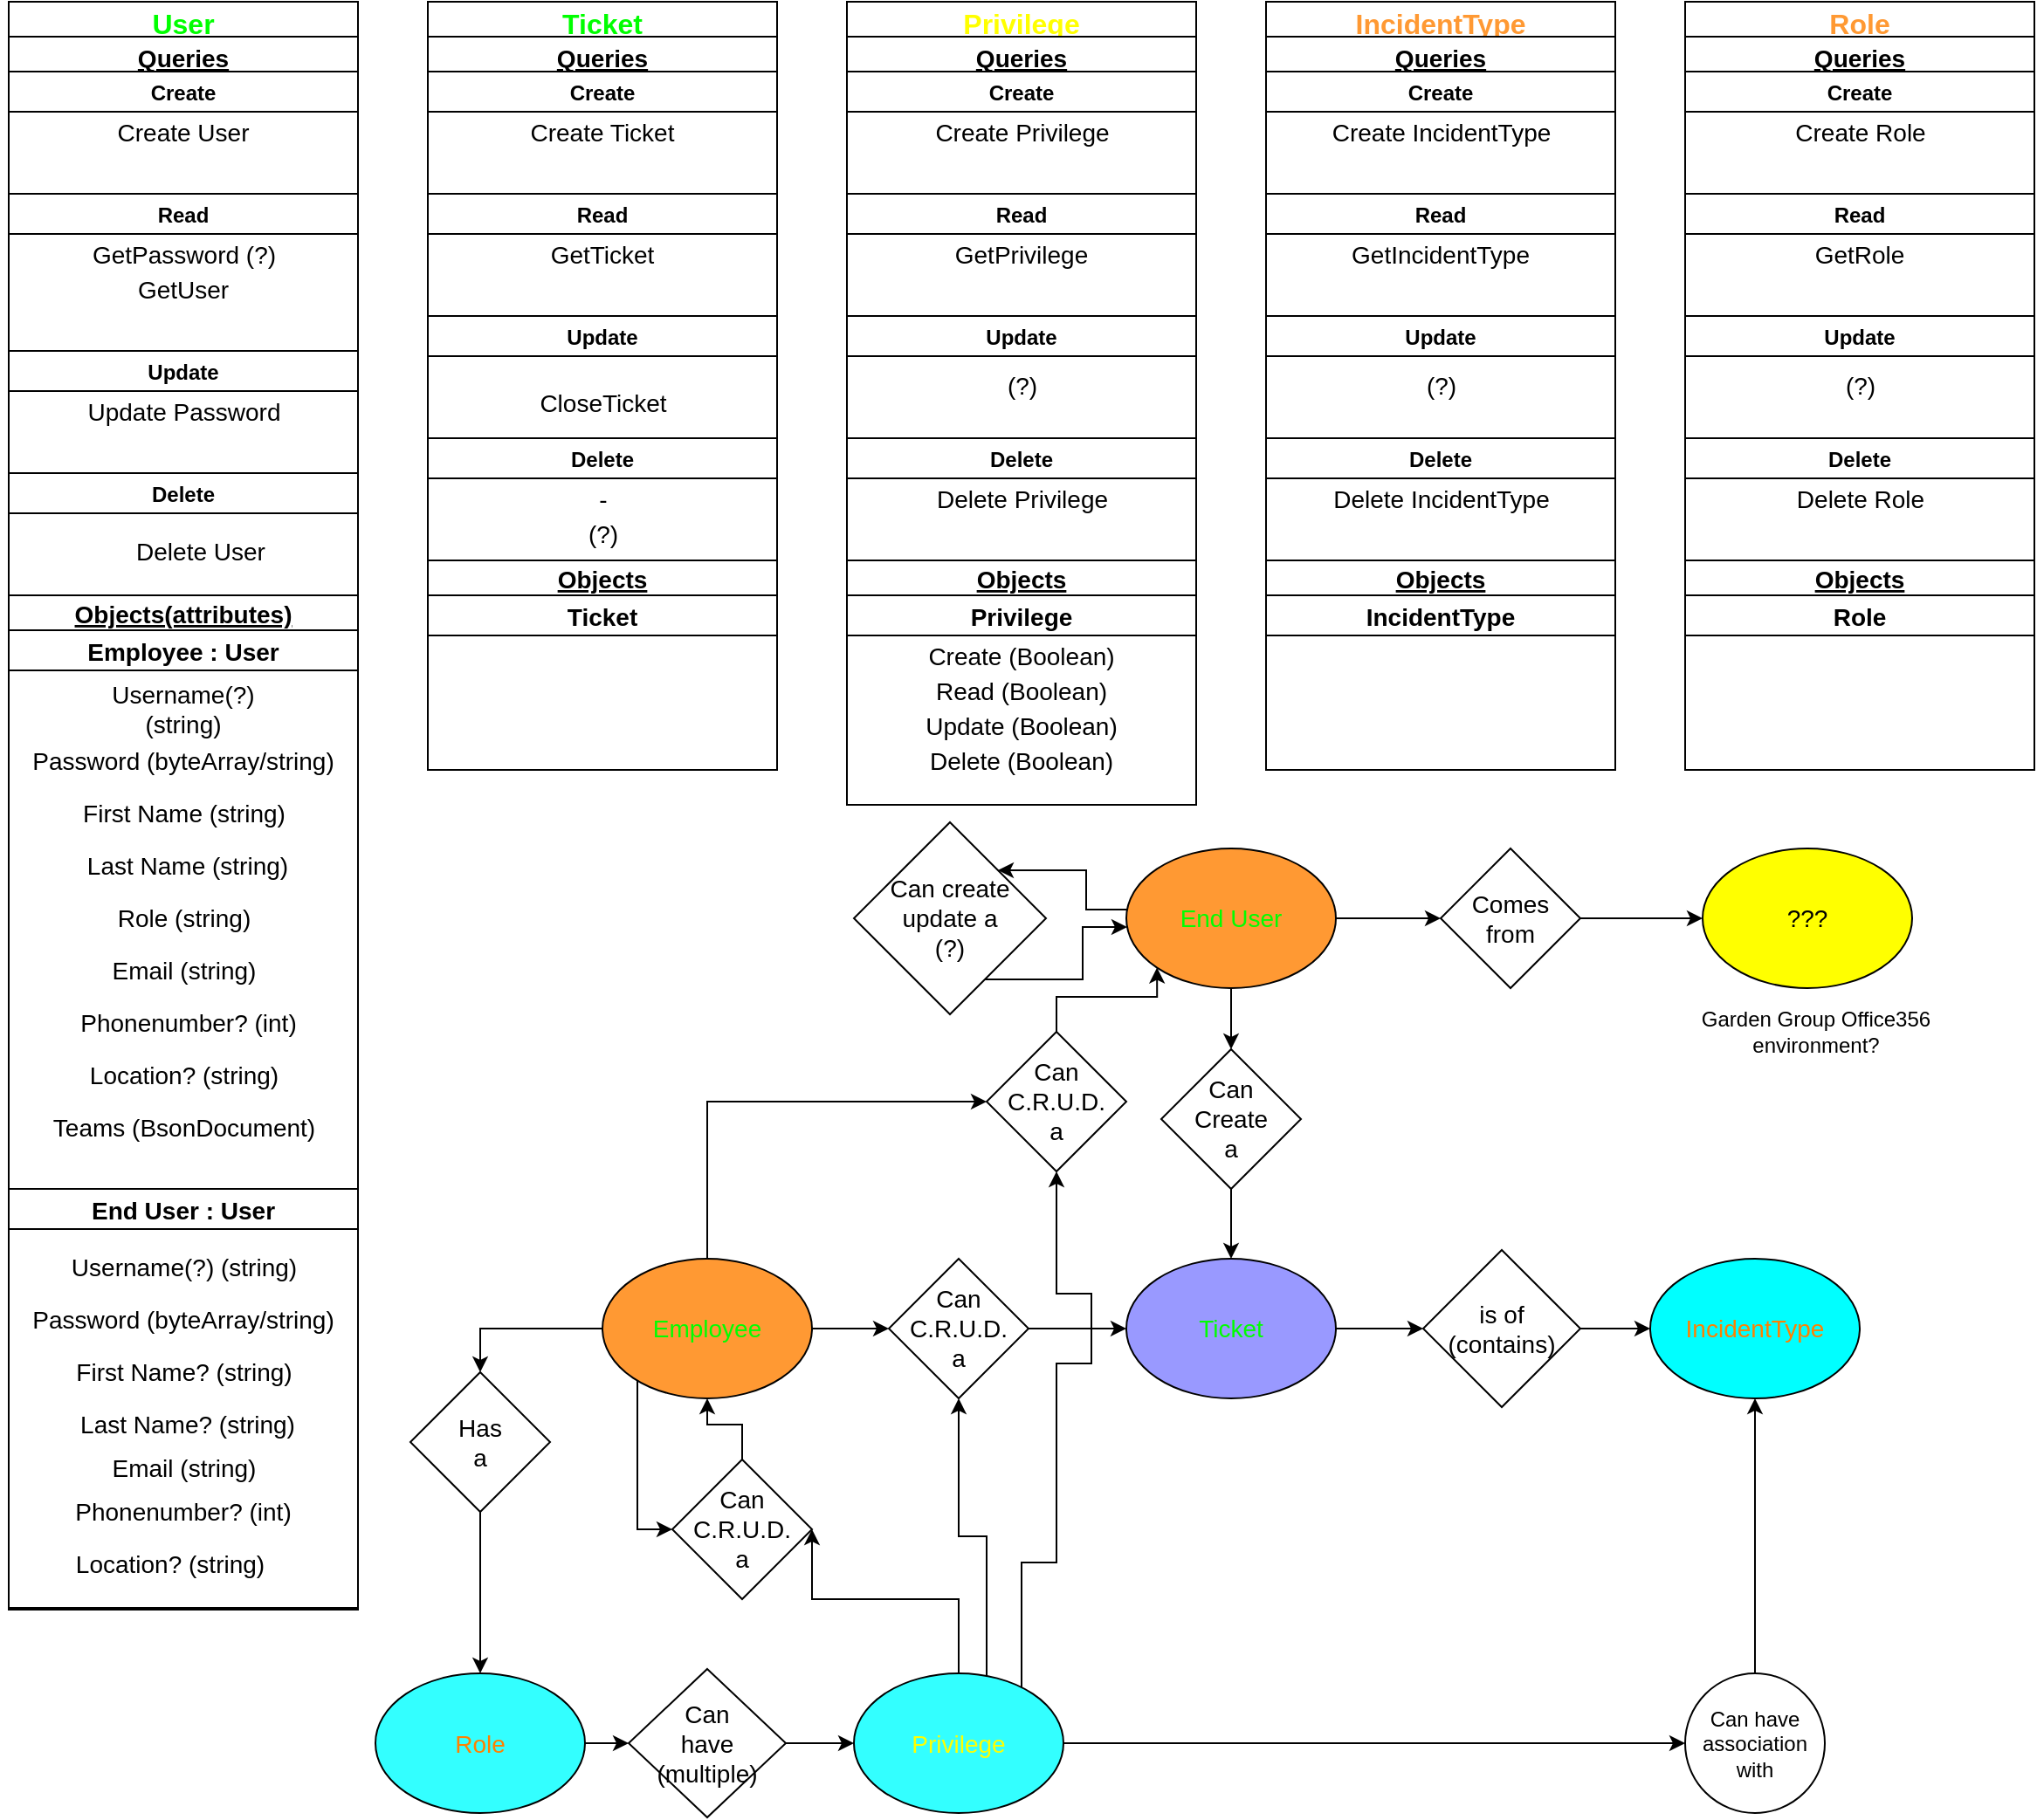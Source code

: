 <mxfile version="20.4.0" type="github">
  <diagram id="4bthDYppY-dah1H3mGTE" name="Pagina-1">
    <mxGraphModel dx="1673" dy="929" grid="1" gridSize="10" guides="1" tooltips="1" connect="1" arrows="1" fold="1" page="1" pageScale="1" pageWidth="827" pageHeight="1169" math="0" shadow="0">
      <root>
        <mxCell id="0" />
        <mxCell id="1" parent="0" />
        <mxCell id="ETShx9Jj8pTSeEwa7h_H-1" value="User" style="swimlane;fontSize=16;fontColor=#00FF00;" parent="1" vertex="1">
          <mxGeometry x="40" y="40" width="200" height="920" as="geometry" />
        </mxCell>
        <mxCell id="ETShx9Jj8pTSeEwa7h_H-2" value="Queries" style="swimlane;fontSize=14;fontStyle=5" parent="ETShx9Jj8pTSeEwa7h_H-1" vertex="1">
          <mxGeometry y="20" width="200" height="320" as="geometry" />
        </mxCell>
        <mxCell id="ETShx9Jj8pTSeEwa7h_H-18" value="Create" style="swimlane;" parent="ETShx9Jj8pTSeEwa7h_H-2" vertex="1">
          <mxGeometry y="20" width="200" height="70" as="geometry" />
        </mxCell>
        <mxCell id="ETShx9Jj8pTSeEwa7h_H-42" value="Create User" style="text;html=1;strokeColor=none;fillColor=none;align=center;verticalAlign=middle;whiteSpace=wrap;rounded=0;fontSize=14;fontColor=#000000;" parent="ETShx9Jj8pTSeEwa7h_H-18" vertex="1">
          <mxGeometry x="55" y="20" width="90" height="30" as="geometry" />
        </mxCell>
        <mxCell id="ETShx9Jj8pTSeEwa7h_H-19" value="Read" style="swimlane;" parent="ETShx9Jj8pTSeEwa7h_H-2" vertex="1">
          <mxGeometry y="90" width="200" height="90" as="geometry" />
        </mxCell>
        <mxCell id="ETShx9Jj8pTSeEwa7h_H-30" value="&lt;div&gt;GetPassword (?)&lt;/div&gt;" style="text;html=1;align=center;verticalAlign=middle;resizable=0;points=[];autosize=1;strokeColor=none;fillColor=none;fontSize=14;" parent="ETShx9Jj8pTSeEwa7h_H-19" vertex="1">
          <mxGeometry x="35" y="20" width="130" height="30" as="geometry" />
        </mxCell>
        <mxCell id="ETShx9Jj8pTSeEwa7h_H-40" value="GetUser" style="text;html=1;strokeColor=none;fillColor=none;align=center;verticalAlign=middle;whiteSpace=wrap;rounded=0;fontSize=14;fontColor=#000000;" parent="ETShx9Jj8pTSeEwa7h_H-19" vertex="1">
          <mxGeometry x="70" y="40" width="60" height="30" as="geometry" />
        </mxCell>
        <mxCell id="ETShx9Jj8pTSeEwa7h_H-20" value="Update" style="swimlane;" parent="ETShx9Jj8pTSeEwa7h_H-2" vertex="1">
          <mxGeometry y="180" width="200" height="70" as="geometry" />
        </mxCell>
        <mxCell id="ETShx9Jj8pTSeEwa7h_H-39" value="&lt;div&gt;&lt;font color=&quot;#000000&quot;&gt;Update Password&lt;/font&gt;&lt;/div&gt;" style="text;html=1;align=center;verticalAlign=middle;resizable=0;points=[];autosize=1;strokeColor=none;fillColor=none;fontSize=14;fontColor=#00FF00;" parent="ETShx9Jj8pTSeEwa7h_H-20" vertex="1">
          <mxGeometry x="35" y="20" width="130" height="30" as="geometry" />
        </mxCell>
        <mxCell id="ETShx9Jj8pTSeEwa7h_H-21" value="Delete" style="swimlane;" parent="ETShx9Jj8pTSeEwa7h_H-2" vertex="1">
          <mxGeometry y="250" width="200" height="70" as="geometry" />
        </mxCell>
        <mxCell id="ETShx9Jj8pTSeEwa7h_H-3" value="Objects(attributes)" style="swimlane;fontStyle=5;startSize=20;fontSize=14;" parent="ETShx9Jj8pTSeEwa7h_H-1" vertex="1">
          <mxGeometry y="340" width="200" height="581" as="geometry" />
        </mxCell>
        <mxCell id="ETShx9Jj8pTSeEwa7h_H-79" value="Employee : User" style="swimlane;fontSize=14;fontColor=#000000;" parent="ETShx9Jj8pTSeEwa7h_H-3" vertex="1">
          <mxGeometry y="20" width="200" height="320" as="geometry" />
        </mxCell>
        <mxCell id="7pABPfw_jYTxYj795POy-1" value="Username(?) (string)" style="text;html=1;strokeColor=none;fillColor=none;align=center;verticalAlign=middle;whiteSpace=wrap;rounded=0;fontSize=14;fontColor=#000000;" parent="ETShx9Jj8pTSeEwa7h_H-79" vertex="1">
          <mxGeometry x="35" y="30" width="130" height="30" as="geometry" />
        </mxCell>
        <mxCell id="7pABPfw_jYTxYj795POy-2" value="Password (byteArray/string)" style="text;html=1;strokeColor=none;fillColor=none;align=center;verticalAlign=middle;whiteSpace=wrap;rounded=0;fontSize=14;fontColor=#000000;" parent="ETShx9Jj8pTSeEwa7h_H-79" vertex="1">
          <mxGeometry x="-5" y="60" width="210" height="30" as="geometry" />
        </mxCell>
        <mxCell id="7pABPfw_jYTxYj795POy-4" value="First Name (string)" style="text;html=1;strokeColor=none;fillColor=none;align=center;verticalAlign=middle;whiteSpace=wrap;rounded=0;fontSize=14;fontColor=#000000;" parent="ETShx9Jj8pTSeEwa7h_H-79" vertex="1">
          <mxGeometry x="32.5" y="90" width="135" height="30" as="geometry" />
        </mxCell>
        <mxCell id="7pABPfw_jYTxYj795POy-5" value="Last Name (string)" style="text;html=1;strokeColor=none;fillColor=none;align=center;verticalAlign=middle;whiteSpace=wrap;rounded=0;fontSize=14;fontColor=#000000;" parent="ETShx9Jj8pTSeEwa7h_H-79" vertex="1">
          <mxGeometry x="35" y="120" width="135" height="30" as="geometry" />
        </mxCell>
        <mxCell id="7pABPfw_jYTxYj795POy-7" value="Role (string)" style="text;html=1;strokeColor=none;fillColor=none;align=center;verticalAlign=middle;whiteSpace=wrap;rounded=0;fontSize=14;fontColor=#000000;" parent="ETShx9Jj8pTSeEwa7h_H-79" vertex="1">
          <mxGeometry x="52.5" y="150" width="95" height="30" as="geometry" />
        </mxCell>
        <mxCell id="7pABPfw_jYTxYj795POy-8" value="Email (string)" style="text;html=1;strokeColor=none;fillColor=none;align=center;verticalAlign=middle;whiteSpace=wrap;rounded=0;fontSize=14;fontColor=#000000;" parent="ETShx9Jj8pTSeEwa7h_H-79" vertex="1">
          <mxGeometry x="52.5" y="180" width="95" height="30" as="geometry" />
        </mxCell>
        <mxCell id="7pABPfw_jYTxYj795POy-10" value="&lt;div&gt;Phonenumber? (int)&lt;/div&gt;" style="text;html=1;strokeColor=none;fillColor=none;align=center;verticalAlign=middle;whiteSpace=wrap;rounded=0;fontSize=14;fontColor=#000000;" parent="ETShx9Jj8pTSeEwa7h_H-79" vertex="1">
          <mxGeometry x="22.5" y="210" width="160" height="30" as="geometry" />
        </mxCell>
        <mxCell id="7pABPfw_jYTxYj795POy-12" value="Location? (string)" style="text;html=1;strokeColor=none;fillColor=none;align=center;verticalAlign=middle;whiteSpace=wrap;rounded=0;fontSize=14;fontColor=#000000;" parent="ETShx9Jj8pTSeEwa7h_H-79" vertex="1">
          <mxGeometry x="42.5" y="240" width="115" height="30" as="geometry" />
        </mxCell>
        <mxCell id="7pABPfw_jYTxYj795POy-14" value="Teams (BsonDocument)" style="text;html=1;strokeColor=none;fillColor=none;align=center;verticalAlign=middle;whiteSpace=wrap;rounded=0;fontSize=14;fontColor=#000000;" parent="ETShx9Jj8pTSeEwa7h_H-79" vertex="1">
          <mxGeometry x="22.5" y="270" width="155" height="30" as="geometry" />
        </mxCell>
        <mxCell id="7pABPfw_jYTxYj795POy-15" value="End User : User" style="swimlane;fontSize=14;fontColor=#000000;startSize=23;" parent="ETShx9Jj8pTSeEwa7h_H-3" vertex="1">
          <mxGeometry y="340" width="200" height="240" as="geometry" />
        </mxCell>
        <mxCell id="7pABPfw_jYTxYj795POy-16" value="Username(?) (string)" style="text;html=1;strokeColor=none;fillColor=none;align=center;verticalAlign=middle;whiteSpace=wrap;rounded=0;fontSize=14;fontColor=#000000;" parent="7pABPfw_jYTxYj795POy-15" vertex="1">
          <mxGeometry x="27.5" y="30" width="145" height="30" as="geometry" />
        </mxCell>
        <mxCell id="7pABPfw_jYTxYj795POy-17" value="Password (byteArray/string)" style="text;html=1;strokeColor=none;fillColor=none;align=center;verticalAlign=middle;whiteSpace=wrap;rounded=0;fontSize=14;fontColor=#000000;" parent="7pABPfw_jYTxYj795POy-15" vertex="1">
          <mxGeometry x="-5" y="60" width="210" height="30" as="geometry" />
        </mxCell>
        <mxCell id="7pABPfw_jYTxYj795POy-18" value="First Name? (string)" style="text;html=1;strokeColor=none;fillColor=none;align=center;verticalAlign=middle;whiteSpace=wrap;rounded=0;fontSize=14;fontColor=#000000;" parent="7pABPfw_jYTxYj795POy-15" vertex="1">
          <mxGeometry x="32.5" y="90" width="135" height="30" as="geometry" />
        </mxCell>
        <mxCell id="7pABPfw_jYTxYj795POy-19" value="Last Name? (string)" style="text;html=1;strokeColor=none;fillColor=none;align=center;verticalAlign=middle;whiteSpace=wrap;rounded=0;fontSize=14;fontColor=#000000;" parent="7pABPfw_jYTxYj795POy-15" vertex="1">
          <mxGeometry x="35" y="120" width="135" height="30" as="geometry" />
        </mxCell>
        <mxCell id="7pABPfw_jYTxYj795POy-21" value="Email (string)" style="text;html=1;strokeColor=none;fillColor=none;align=center;verticalAlign=middle;whiteSpace=wrap;rounded=0;fontSize=14;fontColor=#000000;" parent="7pABPfw_jYTxYj795POy-15" vertex="1">
          <mxGeometry x="52.5" y="145" width="95" height="30" as="geometry" />
        </mxCell>
        <mxCell id="7pABPfw_jYTxYj795POy-22" value="&lt;div&gt;Phonenumber? (int)&lt;/div&gt;" style="text;html=1;strokeColor=none;fillColor=none;align=center;verticalAlign=middle;whiteSpace=wrap;rounded=0;fontSize=14;fontColor=#000000;" parent="7pABPfw_jYTxYj795POy-15" vertex="1">
          <mxGeometry x="20" y="170" width="160" height="30" as="geometry" />
        </mxCell>
        <mxCell id="7pABPfw_jYTxYj795POy-23" value="Location? (string)" style="text;html=1;strokeColor=none;fillColor=none;align=center;verticalAlign=middle;whiteSpace=wrap;rounded=0;fontSize=14;fontColor=#000000;" parent="7pABPfw_jYTxYj795POy-15" vertex="1">
          <mxGeometry x="35" y="200" width="115" height="30" as="geometry" />
        </mxCell>
        <mxCell id="ETShx9Jj8pTSeEwa7h_H-22" value="Ticket" style="swimlane;fontSize=16;fontColor=#00FF00;" parent="1" vertex="1">
          <mxGeometry x="280" y="40" width="200" height="440" as="geometry" />
        </mxCell>
        <mxCell id="ETShx9Jj8pTSeEwa7h_H-23" value="Queries" style="swimlane;fontSize=14;fontStyle=5" parent="ETShx9Jj8pTSeEwa7h_H-22" vertex="1">
          <mxGeometry y="20" width="200" height="300" as="geometry" />
        </mxCell>
        <mxCell id="ETShx9Jj8pTSeEwa7h_H-24" value="Create" style="swimlane;" parent="ETShx9Jj8pTSeEwa7h_H-23" vertex="1">
          <mxGeometry y="20" width="200" height="70" as="geometry" />
        </mxCell>
        <mxCell id="ETShx9Jj8pTSeEwa7h_H-43" value="Create Ticket" style="text;html=1;strokeColor=none;fillColor=none;align=center;verticalAlign=middle;whiteSpace=wrap;rounded=0;fontSize=14;fontColor=#000000;" parent="ETShx9Jj8pTSeEwa7h_H-24" vertex="1">
          <mxGeometry x="55" y="20" width="90" height="30" as="geometry" />
        </mxCell>
        <mxCell id="ETShx9Jj8pTSeEwa7h_H-25" value="Read" style="swimlane;" parent="ETShx9Jj8pTSeEwa7h_H-23" vertex="1">
          <mxGeometry y="90" width="200" height="70" as="geometry" />
        </mxCell>
        <mxCell id="ETShx9Jj8pTSeEwa7h_H-44" value="GetTicket" style="text;html=1;strokeColor=none;fillColor=none;align=center;verticalAlign=middle;whiteSpace=wrap;rounded=0;fontSize=14;fontColor=#000000;" parent="ETShx9Jj8pTSeEwa7h_H-25" vertex="1">
          <mxGeometry x="70" y="20" width="60" height="30" as="geometry" />
        </mxCell>
        <mxCell id="ETShx9Jj8pTSeEwa7h_H-26" value="Update" style="swimlane;" parent="ETShx9Jj8pTSeEwa7h_H-23" vertex="1">
          <mxGeometry y="160" width="200" height="70" as="geometry" />
        </mxCell>
        <mxCell id="ETShx9Jj8pTSeEwa7h_H-47" value="CloseTicket" style="text;html=1;align=center;verticalAlign=middle;resizable=0;points=[];autosize=1;strokeColor=none;fillColor=none;fontSize=14;fontColor=#000000;" parent="ETShx9Jj8pTSeEwa7h_H-26" vertex="1">
          <mxGeometry x="50" y="35" width="100" height="30" as="geometry" />
        </mxCell>
        <mxCell id="ETShx9Jj8pTSeEwa7h_H-27" value="Delete" style="swimlane;" parent="ETShx9Jj8pTSeEwa7h_H-23" vertex="1">
          <mxGeometry y="230" width="200" height="70" as="geometry" />
        </mxCell>
        <mxCell id="ETShx9Jj8pTSeEwa7h_H-46" value="(?)" style="text;html=1;align=center;verticalAlign=middle;resizable=0;points=[];autosize=1;strokeColor=none;fillColor=none;fontSize=14;fontColor=#000000;" parent="ETShx9Jj8pTSeEwa7h_H-27" vertex="1">
          <mxGeometry x="80" y="40" width="40" height="30" as="geometry" />
        </mxCell>
        <mxCell id="ETShx9Jj8pTSeEwa7h_H-45" value="-" style="text;html=1;align=center;verticalAlign=middle;resizable=0;points=[];autosize=1;strokeColor=none;fillColor=none;fontSize=14;fontColor=#000000;" parent="ETShx9Jj8pTSeEwa7h_H-27" vertex="1">
          <mxGeometry x="85" y="20" width="30" height="30" as="geometry" />
        </mxCell>
        <mxCell id="ETShx9Jj8pTSeEwa7h_H-28" value="Objects" style="swimlane;fontStyle=5;startSize=20;fontSize=14;" parent="ETShx9Jj8pTSeEwa7h_H-22" vertex="1">
          <mxGeometry y="320" width="200" height="120" as="geometry" />
        </mxCell>
        <mxCell id="7pABPfw_jYTxYj795POy-25" value="Ticket" style="swimlane;fontSize=14;fontColor=#000000;" parent="ETShx9Jj8pTSeEwa7h_H-28" vertex="1">
          <mxGeometry y="20" width="200" height="100" as="geometry" />
        </mxCell>
        <mxCell id="ETShx9Jj8pTSeEwa7h_H-31" value="Privilege" style="swimlane;fontSize=16;fontColor=#FFFF00;" parent="1" vertex="1">
          <mxGeometry x="520" y="40" width="200" height="460" as="geometry" />
        </mxCell>
        <mxCell id="ETShx9Jj8pTSeEwa7h_H-32" value="Queries" style="swimlane;fontSize=14;fontStyle=5" parent="ETShx9Jj8pTSeEwa7h_H-31" vertex="1">
          <mxGeometry y="20" width="200" height="300" as="geometry" />
        </mxCell>
        <mxCell id="ETShx9Jj8pTSeEwa7h_H-33" value="Create" style="swimlane;" parent="ETShx9Jj8pTSeEwa7h_H-32" vertex="1">
          <mxGeometry y="20" width="200" height="70" as="geometry" />
        </mxCell>
        <mxCell id="ETShx9Jj8pTSeEwa7h_H-48" value="Create Privilege" style="text;html=1;strokeColor=none;fillColor=none;align=center;verticalAlign=middle;whiteSpace=wrap;rounded=0;fontSize=14;fontColor=#000000;" parent="ETShx9Jj8pTSeEwa7h_H-33" vertex="1">
          <mxGeometry x="47.5" y="20" width="105" height="30" as="geometry" />
        </mxCell>
        <mxCell id="ETShx9Jj8pTSeEwa7h_H-34" value="Read" style="swimlane;" parent="ETShx9Jj8pTSeEwa7h_H-32" vertex="1">
          <mxGeometry y="90" width="200" height="70" as="geometry" />
        </mxCell>
        <mxCell id="ETShx9Jj8pTSeEwa7h_H-50" value="GetPrivilege" style="text;html=1;strokeColor=none;fillColor=none;align=center;verticalAlign=middle;whiteSpace=wrap;rounded=0;fontSize=14;fontColor=#000000;" parent="ETShx9Jj8pTSeEwa7h_H-34" vertex="1">
          <mxGeometry x="70" y="20" width="60" height="30" as="geometry" />
        </mxCell>
        <mxCell id="ETShx9Jj8pTSeEwa7h_H-35" value="Update" style="swimlane;" parent="ETShx9Jj8pTSeEwa7h_H-32" vertex="1">
          <mxGeometry y="160" width="200" height="70" as="geometry" />
        </mxCell>
        <mxCell id="ETShx9Jj8pTSeEwa7h_H-64" value="(?)" style="text;html=1;align=center;verticalAlign=middle;resizable=0;points=[];autosize=1;strokeColor=none;fillColor=none;fontSize=14;fontColor=#000000;" parent="ETShx9Jj8pTSeEwa7h_H-35" vertex="1">
          <mxGeometry x="80" y="25" width="40" height="30" as="geometry" />
        </mxCell>
        <mxCell id="ETShx9Jj8pTSeEwa7h_H-36" value="Delete" style="swimlane;" parent="ETShx9Jj8pTSeEwa7h_H-32" vertex="1">
          <mxGeometry y="230" width="200" height="70" as="geometry" />
        </mxCell>
        <mxCell id="ETShx9Jj8pTSeEwa7h_H-41" value="Delete Privilege" style="text;html=1;strokeColor=none;fillColor=none;align=center;verticalAlign=middle;whiteSpace=wrap;rounded=0;fontSize=14;fontColor=#000000;" parent="ETShx9Jj8pTSeEwa7h_H-36" vertex="1">
          <mxGeometry x="47.5" y="20" width="105" height="30" as="geometry" />
        </mxCell>
        <mxCell id="ETShx9Jj8pTSeEwa7h_H-37" value="Objects" style="swimlane;fontStyle=5;startSize=20;fontSize=14;" parent="ETShx9Jj8pTSeEwa7h_H-31" vertex="1">
          <mxGeometry y="320" width="200" height="140" as="geometry" />
        </mxCell>
        <mxCell id="7pABPfw_jYTxYj795POy-26" value="Privilege" style="swimlane;fontSize=14;fontColor=#000000;" parent="ETShx9Jj8pTSeEwa7h_H-37" vertex="1">
          <mxGeometry y="20" width="200" height="120" as="geometry" />
        </mxCell>
        <mxCell id="7pABPfw_jYTxYj795POy-53" value="Create (Boolean)" style="text;html=1;strokeColor=none;fillColor=none;align=center;verticalAlign=middle;whiteSpace=wrap;rounded=0;fontSize=14;fontColor=#000000;" parent="7pABPfw_jYTxYj795POy-26" vertex="1">
          <mxGeometry x="35" y="20" width="130" height="30" as="geometry" />
        </mxCell>
        <mxCell id="7pABPfw_jYTxYj795POy-54" value="Read (Boolean)" style="text;html=1;strokeColor=none;fillColor=none;align=center;verticalAlign=middle;whiteSpace=wrap;rounded=0;fontSize=14;fontColor=#000000;" parent="7pABPfw_jYTxYj795POy-26" vertex="1">
          <mxGeometry x="35" y="40" width="130" height="30" as="geometry" />
        </mxCell>
        <mxCell id="7pABPfw_jYTxYj795POy-56" value="Update (Boolean)" style="text;html=1;strokeColor=none;fillColor=none;align=center;verticalAlign=middle;whiteSpace=wrap;rounded=0;fontSize=14;fontColor=#000000;" parent="7pABPfw_jYTxYj795POy-26" vertex="1">
          <mxGeometry x="35" y="60" width="130" height="30" as="geometry" />
        </mxCell>
        <mxCell id="7pABPfw_jYTxYj795POy-55" value="Delete (Boolean)" style="text;html=1;strokeColor=none;fillColor=none;align=center;verticalAlign=middle;whiteSpace=wrap;rounded=0;fontSize=14;fontColor=#000000;" parent="7pABPfw_jYTxYj795POy-26" vertex="1">
          <mxGeometry x="35" y="80" width="130" height="30" as="geometry" />
        </mxCell>
        <mxCell id="ETShx9Jj8pTSeEwa7h_H-51" value="Delete User" style="text;html=1;strokeColor=none;fillColor=none;align=center;verticalAlign=middle;whiteSpace=wrap;rounded=0;fontSize=14;fontColor=#000000;" parent="1" vertex="1">
          <mxGeometry x="105" y="340" width="90" height="30" as="geometry" />
        </mxCell>
        <mxCell id="ETShx9Jj8pTSeEwa7h_H-52" value="IncidentType" style="swimlane;fontSize=16;fontColor=#FF9933;" parent="1" vertex="1">
          <mxGeometry x="760" y="40" width="200" height="440" as="geometry" />
        </mxCell>
        <mxCell id="ETShx9Jj8pTSeEwa7h_H-53" value="Queries" style="swimlane;fontSize=14;fontStyle=5" parent="ETShx9Jj8pTSeEwa7h_H-52" vertex="1">
          <mxGeometry y="20" width="200" height="300" as="geometry" />
        </mxCell>
        <mxCell id="ETShx9Jj8pTSeEwa7h_H-54" value="Create" style="swimlane;" parent="ETShx9Jj8pTSeEwa7h_H-53" vertex="1">
          <mxGeometry y="20" width="200" height="70" as="geometry" />
        </mxCell>
        <mxCell id="ETShx9Jj8pTSeEwa7h_H-55" value="Create IncidentType" style="text;html=1;strokeColor=none;fillColor=none;align=center;verticalAlign=middle;whiteSpace=wrap;rounded=0;fontSize=14;fontColor=#000000;" parent="ETShx9Jj8pTSeEwa7h_H-54" vertex="1">
          <mxGeometry x="33.75" y="20" width="132.5" height="30" as="geometry" />
        </mxCell>
        <mxCell id="ETShx9Jj8pTSeEwa7h_H-56" value="Read" style="swimlane;" parent="ETShx9Jj8pTSeEwa7h_H-53" vertex="1">
          <mxGeometry y="90" width="200" height="70" as="geometry" />
        </mxCell>
        <mxCell id="ETShx9Jj8pTSeEwa7h_H-57" value="GetIncidentType" style="text;html=1;strokeColor=none;fillColor=none;align=center;verticalAlign=middle;whiteSpace=wrap;rounded=0;fontSize=14;fontColor=#000000;" parent="ETShx9Jj8pTSeEwa7h_H-56" vertex="1">
          <mxGeometry x="70" y="20" width="60" height="30" as="geometry" />
        </mxCell>
        <mxCell id="ETShx9Jj8pTSeEwa7h_H-58" value="Update" style="swimlane;" parent="ETShx9Jj8pTSeEwa7h_H-53" vertex="1">
          <mxGeometry y="160" width="200" height="70" as="geometry" />
        </mxCell>
        <mxCell id="ETShx9Jj8pTSeEwa7h_H-65" value="(?)" style="text;html=1;align=center;verticalAlign=middle;resizable=0;points=[];autosize=1;strokeColor=none;fillColor=none;fontSize=14;fontColor=#000000;" parent="ETShx9Jj8pTSeEwa7h_H-58" vertex="1">
          <mxGeometry x="80" y="25" width="40" height="30" as="geometry" />
        </mxCell>
        <mxCell id="ETShx9Jj8pTSeEwa7h_H-59" value="Delete" style="swimlane;" parent="ETShx9Jj8pTSeEwa7h_H-53" vertex="1">
          <mxGeometry y="230" width="200" height="70" as="geometry" />
        </mxCell>
        <mxCell id="ETShx9Jj8pTSeEwa7h_H-60" value="Delete IncidentType" style="text;html=1;strokeColor=none;fillColor=none;align=center;verticalAlign=middle;whiteSpace=wrap;rounded=0;fontSize=14;fontColor=#000000;" parent="ETShx9Jj8pTSeEwa7h_H-59" vertex="1">
          <mxGeometry x="28.75" y="20" width="142.5" height="30" as="geometry" />
        </mxCell>
        <mxCell id="ETShx9Jj8pTSeEwa7h_H-61" value="Objects" style="swimlane;fontStyle=5;startSize=20;fontSize=14;" parent="ETShx9Jj8pTSeEwa7h_H-52" vertex="1">
          <mxGeometry y="320" width="200" height="120" as="geometry" />
        </mxCell>
        <mxCell id="7pABPfw_jYTxYj795POy-27" value="IncidentType" style="swimlane;fontSize=14;fontColor=#000000;" parent="ETShx9Jj8pTSeEwa7h_H-61" vertex="1">
          <mxGeometry y="20" width="200" height="100" as="geometry" />
        </mxCell>
        <mxCell id="ETShx9Jj8pTSeEwa7h_H-66" value="Role" style="swimlane;fontSize=16;fontColor=#FF9933;" parent="1" vertex="1">
          <mxGeometry x="1000" y="40" width="200" height="440" as="geometry" />
        </mxCell>
        <mxCell id="ETShx9Jj8pTSeEwa7h_H-67" value="Queries" style="swimlane;fontSize=14;fontStyle=5" parent="ETShx9Jj8pTSeEwa7h_H-66" vertex="1">
          <mxGeometry y="20" width="200" height="300" as="geometry" />
        </mxCell>
        <mxCell id="ETShx9Jj8pTSeEwa7h_H-68" value="Create" style="swimlane;" parent="ETShx9Jj8pTSeEwa7h_H-67" vertex="1">
          <mxGeometry y="20" width="200" height="70" as="geometry" />
        </mxCell>
        <mxCell id="ETShx9Jj8pTSeEwa7h_H-69" value="Create Role" style="text;html=1;strokeColor=none;fillColor=none;align=center;verticalAlign=middle;whiteSpace=wrap;rounded=0;fontSize=14;fontColor=#000000;" parent="ETShx9Jj8pTSeEwa7h_H-68" vertex="1">
          <mxGeometry x="33.75" y="20" width="132.5" height="30" as="geometry" />
        </mxCell>
        <mxCell id="ETShx9Jj8pTSeEwa7h_H-70" value="Read" style="swimlane;" parent="ETShx9Jj8pTSeEwa7h_H-67" vertex="1">
          <mxGeometry y="90" width="200" height="70" as="geometry" />
        </mxCell>
        <mxCell id="ETShx9Jj8pTSeEwa7h_H-71" value="GetRole" style="text;html=1;strokeColor=none;fillColor=none;align=center;verticalAlign=middle;whiteSpace=wrap;rounded=0;fontSize=14;fontColor=#000000;" parent="ETShx9Jj8pTSeEwa7h_H-70" vertex="1">
          <mxGeometry x="70" y="20" width="60" height="30" as="geometry" />
        </mxCell>
        <mxCell id="ETShx9Jj8pTSeEwa7h_H-72" value="Update" style="swimlane;" parent="ETShx9Jj8pTSeEwa7h_H-67" vertex="1">
          <mxGeometry y="160" width="200" height="70" as="geometry" />
        </mxCell>
        <mxCell id="ETShx9Jj8pTSeEwa7h_H-73" value="(?)" style="text;html=1;align=center;verticalAlign=middle;resizable=0;points=[];autosize=1;strokeColor=none;fillColor=none;fontSize=14;fontColor=#000000;" parent="ETShx9Jj8pTSeEwa7h_H-72" vertex="1">
          <mxGeometry x="80" y="25" width="40" height="30" as="geometry" />
        </mxCell>
        <mxCell id="ETShx9Jj8pTSeEwa7h_H-74" value="Delete" style="swimlane;" parent="ETShx9Jj8pTSeEwa7h_H-67" vertex="1">
          <mxGeometry y="230" width="200" height="70" as="geometry" />
        </mxCell>
        <mxCell id="ETShx9Jj8pTSeEwa7h_H-75" value="Delete Role" style="text;html=1;strokeColor=none;fillColor=none;align=center;verticalAlign=middle;whiteSpace=wrap;rounded=0;fontSize=14;fontColor=#000000;" parent="ETShx9Jj8pTSeEwa7h_H-74" vertex="1">
          <mxGeometry x="47.5" y="20" width="105" height="30" as="geometry" />
        </mxCell>
        <mxCell id="ETShx9Jj8pTSeEwa7h_H-76" value="Objects" style="swimlane;fontStyle=5;startSize=20;fontSize=14;" parent="ETShx9Jj8pTSeEwa7h_H-66" vertex="1">
          <mxGeometry y="320" width="200" height="120" as="geometry" />
        </mxCell>
        <mxCell id="7pABPfw_jYTxYj795POy-28" value="Role" style="swimlane;fontSize=14;fontColor=#000000;startSize=23;" parent="ETShx9Jj8pTSeEwa7h_H-76" vertex="1">
          <mxGeometry y="20" width="200" height="100" as="geometry" />
        </mxCell>
        <mxCell id="7pABPfw_jYTxYj795POy-41" style="edgeStyle=orthogonalEdgeStyle;rounded=0;orthogonalLoop=1;jettySize=auto;html=1;entryX=0;entryY=0.5;entryDx=0;entryDy=0;fontSize=14;fontColor=#000000;" parent="1" source="7pABPfw_jYTxYj795POy-29" target="7pABPfw_jYTxYj795POy-36" edge="1">
          <mxGeometry relative="1" as="geometry" />
        </mxCell>
        <mxCell id="7pABPfw_jYTxYj795POy-46" style="edgeStyle=orthogonalEdgeStyle;rounded=0;orthogonalLoop=1;jettySize=auto;html=1;entryX=0.5;entryY=0;entryDx=0;entryDy=0;fontSize=14;fontColor=#000000;" parent="1" source="7pABPfw_jYTxYj795POy-29" target="7pABPfw_jYTxYj795POy-45" edge="1">
          <mxGeometry relative="1" as="geometry" />
        </mxCell>
        <mxCell id="7pABPfw_jYTxYj795POy-59" style="edgeStyle=orthogonalEdgeStyle;rounded=0;orthogonalLoop=1;jettySize=auto;html=1;entryX=0;entryY=0.5;entryDx=0;entryDy=0;fontSize=14;fontColor=#FF8000;" parent="1" source="7pABPfw_jYTxYj795POy-29" target="7pABPfw_jYTxYj795POy-57" edge="1">
          <mxGeometry relative="1" as="geometry">
            <Array as="points">
              <mxPoint x="400" y="915" />
            </Array>
          </mxGeometry>
        </mxCell>
        <mxCell id="6wYLn8KQvJQrpvTA0No2-15" style="edgeStyle=orthogonalEdgeStyle;rounded=0;orthogonalLoop=1;jettySize=auto;html=1;fontColor=#000000;entryX=0;entryY=0.5;entryDx=0;entryDy=0;" edge="1" parent="1" source="7pABPfw_jYTxYj795POy-29" target="6wYLn8KQvJQrpvTA0No2-14">
          <mxGeometry relative="1" as="geometry">
            <mxPoint x="440" y="680" as="targetPoint" />
            <Array as="points">
              <mxPoint x="440" y="670" />
            </Array>
          </mxGeometry>
        </mxCell>
        <mxCell id="7pABPfw_jYTxYj795POy-29" value="&lt;font color=&quot;#00FF00&quot;&gt;Employee&lt;/font&gt;" style="ellipse;whiteSpace=wrap;html=1;fontSize=14;fontColor=#000000;fillColor=#FF9933;" parent="1" vertex="1">
          <mxGeometry x="380" y="760" width="120" height="80" as="geometry" />
        </mxCell>
        <mxCell id="7pABPfw_jYTxYj795POy-44" style="edgeStyle=orthogonalEdgeStyle;rounded=0;orthogonalLoop=1;jettySize=auto;html=1;fontSize=14;fontColor=#000000;" parent="1" source="7pABPfw_jYTxYj795POy-30" target="7pABPfw_jYTxYj795POy-37" edge="1">
          <mxGeometry relative="1" as="geometry" />
        </mxCell>
        <mxCell id="7pABPfw_jYTxYj795POy-30" value="&lt;div&gt;is of&lt;/div&gt;&lt;div&gt;(contains)&lt;br&gt;&lt;/div&gt;" style="rhombus;whiteSpace=wrap;html=1;fontSize=14;fontColor=#000000;" parent="1" vertex="1">
          <mxGeometry x="850" y="755" width="90" height="90" as="geometry" />
        </mxCell>
        <mxCell id="7pABPfw_jYTxYj795POy-43" style="edgeStyle=orthogonalEdgeStyle;rounded=0;orthogonalLoop=1;jettySize=auto;html=1;entryX=0;entryY=0.5;entryDx=0;entryDy=0;fontSize=14;fontColor=#000000;" parent="1" source="7pABPfw_jYTxYj795POy-31" target="7pABPfw_jYTxYj795POy-30" edge="1">
          <mxGeometry relative="1" as="geometry" />
        </mxCell>
        <mxCell id="7pABPfw_jYTxYj795POy-31" value="&lt;font color=&quot;#00FF00&quot;&gt;Ticket&lt;/font&gt;" style="ellipse;whiteSpace=wrap;html=1;fontSize=14;fontColor=#000000;fillColor=#9999FF;" parent="1" vertex="1">
          <mxGeometry x="680" y="760" width="120" height="80" as="geometry" />
        </mxCell>
        <mxCell id="7pABPfw_jYTxYj795POy-38" style="edgeStyle=orthogonalEdgeStyle;rounded=0;orthogonalLoop=1;jettySize=auto;html=1;entryX=0.5;entryY=0;entryDx=0;entryDy=0;fontSize=14;fontColor=#000000;" parent="1" source="7pABPfw_jYTxYj795POy-32" target="7pABPfw_jYTxYj795POy-35" edge="1">
          <mxGeometry relative="1" as="geometry" />
        </mxCell>
        <mxCell id="6wYLn8KQvJQrpvTA0No2-9" style="edgeStyle=orthogonalEdgeStyle;rounded=0;orthogonalLoop=1;jettySize=auto;html=1;fontColor=#000000;" edge="1" parent="1" source="7pABPfw_jYTxYj795POy-32" target="7pABPfw_jYTxYj795POy-64">
          <mxGeometry relative="1" as="geometry" />
        </mxCell>
        <mxCell id="6wYLn8KQvJQrpvTA0No2-10" style="edgeStyle=orthogonalEdgeStyle;rounded=0;orthogonalLoop=1;jettySize=auto;html=1;entryX=1;entryY=0;entryDx=0;entryDy=0;fontColor=#000000;" edge="1" parent="1" source="7pABPfw_jYTxYj795POy-32" target="6wYLn8KQvJQrpvTA0No2-6">
          <mxGeometry relative="1" as="geometry">
            <Array as="points">
              <mxPoint x="657" y="560" />
              <mxPoint x="657" y="538" />
            </Array>
          </mxGeometry>
        </mxCell>
        <mxCell id="7pABPfw_jYTxYj795POy-32" value="&lt;font color=&quot;#00FF00&quot;&gt;End User&lt;/font&gt;" style="ellipse;whiteSpace=wrap;html=1;fontSize=14;fontColor=#000000;fillColor=#FF9933;" parent="1" vertex="1">
          <mxGeometry x="680" y="525" width="120" height="80" as="geometry" />
        </mxCell>
        <mxCell id="7pABPfw_jYTxYj795POy-50" style="edgeStyle=orthogonalEdgeStyle;rounded=0;orthogonalLoop=1;jettySize=auto;html=1;entryX=0;entryY=0.5;entryDx=0;entryDy=0;fontSize=14;fontColor=#000000;" parent="1" source="7pABPfw_jYTxYj795POy-33" target="7pABPfw_jYTxYj795POy-49" edge="1">
          <mxGeometry relative="1" as="geometry" />
        </mxCell>
        <mxCell id="7pABPfw_jYTxYj795POy-33" value="&lt;font color=&quot;#FF8000&quot;&gt;Role&lt;/font&gt;" style="ellipse;whiteSpace=wrap;html=1;fontSize=14;fontColor=#000000;fillColor=#33FFFF;" parent="1" vertex="1">
          <mxGeometry x="250" y="997.5" width="120" height="80" as="geometry" />
        </mxCell>
        <mxCell id="7pABPfw_jYTxYj795POy-52" style="edgeStyle=orthogonalEdgeStyle;rounded=0;orthogonalLoop=1;jettySize=auto;html=1;entryX=0.5;entryY=1;entryDx=0;entryDy=0;fontSize=14;fontColor=#000000;" parent="1" source="7pABPfw_jYTxYj795POy-34" target="7pABPfw_jYTxYj795POy-36" edge="1">
          <mxGeometry relative="1" as="geometry">
            <Array as="points">
              <mxPoint x="600" y="919" />
              <mxPoint x="584" y="919" />
            </Array>
          </mxGeometry>
        </mxCell>
        <mxCell id="7pABPfw_jYTxYj795POy-61" style="edgeStyle=orthogonalEdgeStyle;rounded=0;orthogonalLoop=1;jettySize=auto;html=1;fontSize=14;fontColor=#FF8000;entryX=1;entryY=0.5;entryDx=0;entryDy=0;exitX=0.5;exitY=0;exitDx=0;exitDy=0;" parent="1" source="7pABPfw_jYTxYj795POy-34" target="7pABPfw_jYTxYj795POy-57" edge="1">
          <mxGeometry relative="1" as="geometry">
            <mxPoint x="550" y="915" as="targetPoint" />
            <mxPoint x="584" y="995" as="sourcePoint" />
            <Array as="points">
              <mxPoint x="584" y="955" />
              <mxPoint x="500" y="955" />
            </Array>
          </mxGeometry>
        </mxCell>
        <mxCell id="6wYLn8KQvJQrpvTA0No2-2" style="edgeStyle=orthogonalEdgeStyle;rounded=0;orthogonalLoop=1;jettySize=auto;html=1;entryX=0;entryY=0.5;entryDx=0;entryDy=0;" edge="1" parent="1" source="7pABPfw_jYTxYj795POy-34" target="6wYLn8KQvJQrpvTA0No2-1">
          <mxGeometry relative="1" as="geometry" />
        </mxCell>
        <mxCell id="6wYLn8KQvJQrpvTA0No2-13" style="edgeStyle=orthogonalEdgeStyle;rounded=0;orthogonalLoop=1;jettySize=auto;html=1;fontColor=#000000;" edge="1" parent="1" source="7pABPfw_jYTxYj795POy-34">
          <mxGeometry relative="1" as="geometry">
            <mxPoint x="640" y="710" as="targetPoint" />
            <Array as="points">
              <mxPoint x="620" y="934" />
              <mxPoint x="640" y="934" />
              <mxPoint x="640" y="820" />
              <mxPoint x="660" y="820" />
              <mxPoint x="660" y="780" />
              <mxPoint x="640" y="780" />
            </Array>
          </mxGeometry>
        </mxCell>
        <mxCell id="7pABPfw_jYTxYj795POy-34" value="&lt;font color=&quot;#FFFF00&quot;&gt;Privilege&lt;/font&gt;" style="ellipse;whiteSpace=wrap;html=1;fontSize=14;fontColor=#000000;fillColor=#33FFFF;" parent="1" vertex="1">
          <mxGeometry x="524" y="997.5" width="120" height="80" as="geometry" />
        </mxCell>
        <mxCell id="7pABPfw_jYTxYj795POy-39" style="edgeStyle=orthogonalEdgeStyle;rounded=0;orthogonalLoop=1;jettySize=auto;html=1;entryX=0.5;entryY=0;entryDx=0;entryDy=0;fontSize=14;fontColor=#000000;" parent="1" source="7pABPfw_jYTxYj795POy-35" target="7pABPfw_jYTxYj795POy-31" edge="1">
          <mxGeometry relative="1" as="geometry" />
        </mxCell>
        <mxCell id="7pABPfw_jYTxYj795POy-35" value="&lt;div&gt;Can &lt;br&gt;&lt;/div&gt;&lt;div&gt;Create&lt;/div&gt;&lt;div&gt;a&lt;br&gt;&lt;/div&gt;" style="rhombus;whiteSpace=wrap;html=1;fontSize=14;fontColor=#000000;" parent="1" vertex="1">
          <mxGeometry x="700" y="640" width="80" height="80" as="geometry" />
        </mxCell>
        <mxCell id="7pABPfw_jYTxYj795POy-42" style="edgeStyle=orthogonalEdgeStyle;rounded=0;orthogonalLoop=1;jettySize=auto;html=1;fontSize=14;fontColor=#000000;" parent="1" source="7pABPfw_jYTxYj795POy-36" target="7pABPfw_jYTxYj795POy-31" edge="1">
          <mxGeometry relative="1" as="geometry" />
        </mxCell>
        <mxCell id="7pABPfw_jYTxYj795POy-36" value="&lt;div&gt;Can C.R.U.D.&lt;/div&gt;&lt;div&gt;a&lt;br&gt;&lt;/div&gt;" style="rhombus;whiteSpace=wrap;html=1;fontSize=14;fontColor=#000000;" parent="1" vertex="1">
          <mxGeometry x="544" y="760" width="80" height="80" as="geometry" />
        </mxCell>
        <mxCell id="7pABPfw_jYTxYj795POy-37" value="&lt;font color=&quot;#FF8000&quot;&gt;IncidentType&lt;/font&gt;" style="ellipse;whiteSpace=wrap;html=1;fontSize=14;fontColor=#000000;fillColor=#00FFFF;" parent="1" vertex="1">
          <mxGeometry x="980" y="760" width="120" height="80" as="geometry" />
        </mxCell>
        <mxCell id="7pABPfw_jYTxYj795POy-48" style="edgeStyle=orthogonalEdgeStyle;rounded=0;orthogonalLoop=1;jettySize=auto;html=1;fontSize=14;fontColor=#000000;" parent="1" source="7pABPfw_jYTxYj795POy-45" target="7pABPfw_jYTxYj795POy-33" edge="1">
          <mxGeometry relative="1" as="geometry" />
        </mxCell>
        <mxCell id="7pABPfw_jYTxYj795POy-45" value="&lt;div&gt;Has &lt;br&gt;&lt;/div&gt;&lt;div&gt;a&lt;/div&gt;" style="rhombus;whiteSpace=wrap;html=1;fontSize=14;fontColor=#000000;" parent="1" vertex="1">
          <mxGeometry x="270" y="825" width="80" height="80" as="geometry" />
        </mxCell>
        <mxCell id="7pABPfw_jYTxYj795POy-51" style="edgeStyle=orthogonalEdgeStyle;rounded=0;orthogonalLoop=1;jettySize=auto;html=1;fontSize=14;fontColor=#000000;" parent="1" source="7pABPfw_jYTxYj795POy-49" target="7pABPfw_jYTxYj795POy-34" edge="1">
          <mxGeometry relative="1" as="geometry" />
        </mxCell>
        <mxCell id="7pABPfw_jYTxYj795POy-49" value="&lt;div&gt;Can&lt;/div&gt;&lt;div&gt;have&lt;/div&gt;&lt;div&gt;(multiple)&lt;br&gt;&lt;/div&gt;" style="rhombus;whiteSpace=wrap;html=1;fontSize=14;fontColor=#000000;" parent="1" vertex="1">
          <mxGeometry x="395" y="995" width="90" height="85" as="geometry" />
        </mxCell>
        <mxCell id="7pABPfw_jYTxYj795POy-60" style="edgeStyle=orthogonalEdgeStyle;rounded=0;orthogonalLoop=1;jettySize=auto;html=1;exitX=0.5;exitY=0;exitDx=0;exitDy=0;entryX=0.5;entryY=1;entryDx=0;entryDy=0;fontSize=14;fontColor=#FF8000;" parent="1" source="7pABPfw_jYTxYj795POy-57" target="7pABPfw_jYTxYj795POy-29" edge="1">
          <mxGeometry relative="1" as="geometry" />
        </mxCell>
        <mxCell id="7pABPfw_jYTxYj795POy-57" value="&lt;div&gt;Can C.R.U.D.&lt;/div&gt;&lt;div&gt;a&lt;br&gt;&lt;/div&gt;" style="rhombus;whiteSpace=wrap;html=1;fontSize=14;fontColor=#000000;" parent="1" vertex="1">
          <mxGeometry x="420" y="875" width="80" height="80" as="geometry" />
        </mxCell>
        <mxCell id="7pABPfw_jYTxYj795POy-63" value="???" style="ellipse;whiteSpace=wrap;html=1;fontSize=14;fontColor=#000000;fillColor=#FFFF00;" parent="1" vertex="1">
          <mxGeometry x="1010" y="525" width="120" height="80" as="geometry" />
        </mxCell>
        <mxCell id="7pABPfw_jYTxYj795POy-66" style="edgeStyle=orthogonalEdgeStyle;rounded=0;orthogonalLoop=1;jettySize=auto;html=1;fontSize=14;fontColor=#000000;" parent="1" source="7pABPfw_jYTxYj795POy-64" target="7pABPfw_jYTxYj795POy-63" edge="1">
          <mxGeometry relative="1" as="geometry" />
        </mxCell>
        <mxCell id="7pABPfw_jYTxYj795POy-64" value="&lt;div&gt;Comes&lt;/div&gt;&lt;div&gt;from&lt;br&gt;&lt;/div&gt;" style="rhombus;whiteSpace=wrap;html=1;fontSize=14;fontColor=#000000;" parent="1" vertex="1">
          <mxGeometry x="860" y="525" width="80" height="80" as="geometry" />
        </mxCell>
        <mxCell id="6wYLn8KQvJQrpvTA0No2-3" style="edgeStyle=orthogonalEdgeStyle;rounded=0;orthogonalLoop=1;jettySize=auto;html=1;entryX=0.5;entryY=1;entryDx=0;entryDy=0;" edge="1" parent="1" source="6wYLn8KQvJQrpvTA0No2-1" target="7pABPfw_jYTxYj795POy-37">
          <mxGeometry relative="1" as="geometry" />
        </mxCell>
        <mxCell id="6wYLn8KQvJQrpvTA0No2-1" value="&lt;div&gt;Can have association&lt;br&gt;&lt;/div&gt;&lt;div&gt;with&lt;br&gt;&lt;/div&gt;" style="ellipse;whiteSpace=wrap;html=1;aspect=fixed;" vertex="1" parent="1">
          <mxGeometry x="1000" y="997.5" width="80" height="80" as="geometry" />
        </mxCell>
        <mxCell id="6wYLn8KQvJQrpvTA0No2-5" value="Garden Group Office356 environment?" style="text;html=1;strokeColor=none;fillColor=none;align=center;verticalAlign=middle;whiteSpace=wrap;rounded=0;fontColor=#000000;" vertex="1" parent="1">
          <mxGeometry x="1000" y="615" width="150" height="30" as="geometry" />
        </mxCell>
        <mxCell id="6wYLn8KQvJQrpvTA0No2-12" style="edgeStyle=orthogonalEdgeStyle;rounded=0;orthogonalLoop=1;jettySize=auto;html=1;fontColor=#000000;" edge="1" parent="1" source="6wYLn8KQvJQrpvTA0No2-6" target="7pABPfw_jYTxYj795POy-32">
          <mxGeometry relative="1" as="geometry">
            <Array as="points">
              <mxPoint x="655" y="600" />
              <mxPoint x="655" y="570" />
            </Array>
          </mxGeometry>
        </mxCell>
        <mxCell id="6wYLn8KQvJQrpvTA0No2-6" value="&lt;div&gt;Can create&lt;br&gt;&lt;/div&gt;&lt;div&gt;update a&lt;/div&gt;&lt;div&gt;(?)&lt;br&gt;&lt;/div&gt;" style="rhombus;whiteSpace=wrap;html=1;fontSize=14;fontColor=#000000;" vertex="1" parent="1">
          <mxGeometry x="524" y="510" width="110" height="110" as="geometry" />
        </mxCell>
        <mxCell id="6wYLn8KQvJQrpvTA0No2-16" style="edgeStyle=orthogonalEdgeStyle;rounded=0;orthogonalLoop=1;jettySize=auto;html=1;entryX=0;entryY=1;entryDx=0;entryDy=0;fontColor=#000000;" edge="1" parent="1" source="6wYLn8KQvJQrpvTA0No2-14" target="7pABPfw_jYTxYj795POy-32">
          <mxGeometry relative="1" as="geometry" />
        </mxCell>
        <mxCell id="6wYLn8KQvJQrpvTA0No2-14" value="&lt;div&gt;Can C.R.U.D.&lt;/div&gt;&lt;div&gt;a&lt;br&gt;&lt;/div&gt;" style="rhombus;whiteSpace=wrap;html=1;fontSize=14;fontColor=#000000;" vertex="1" parent="1">
          <mxGeometry x="600" y="630" width="80" height="80" as="geometry" />
        </mxCell>
      </root>
    </mxGraphModel>
  </diagram>
</mxfile>

